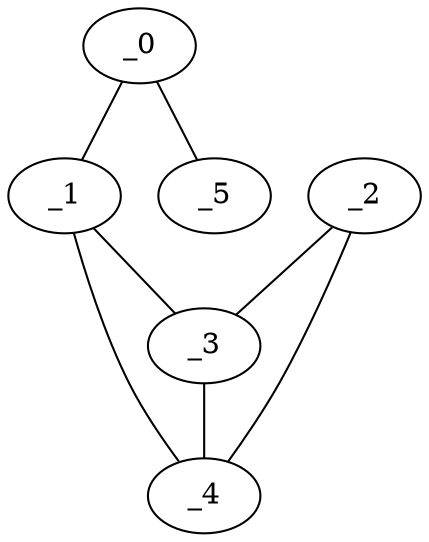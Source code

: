 graph WP1_0031 {
	_0	 [x="0.52",
		y="2.99"];
	_1	 [x="0.710344",
		y="0.625302"];
	_0 -- _1;
	_5	 [x="1.29004",
		y="0.742376"];
	_0 -- _5;
	_3	 [x="1.88732",
		y="0.139235"];
	_1 -- _3;
	_4	 [x="1.04145",
		y="1.67257"];
	_1 -- _4;
	_2	 [x="2.68219",
		y="2.70478"];
	_2 -- _3;
	_2 -- _4;
	_3 -- _4;
}
